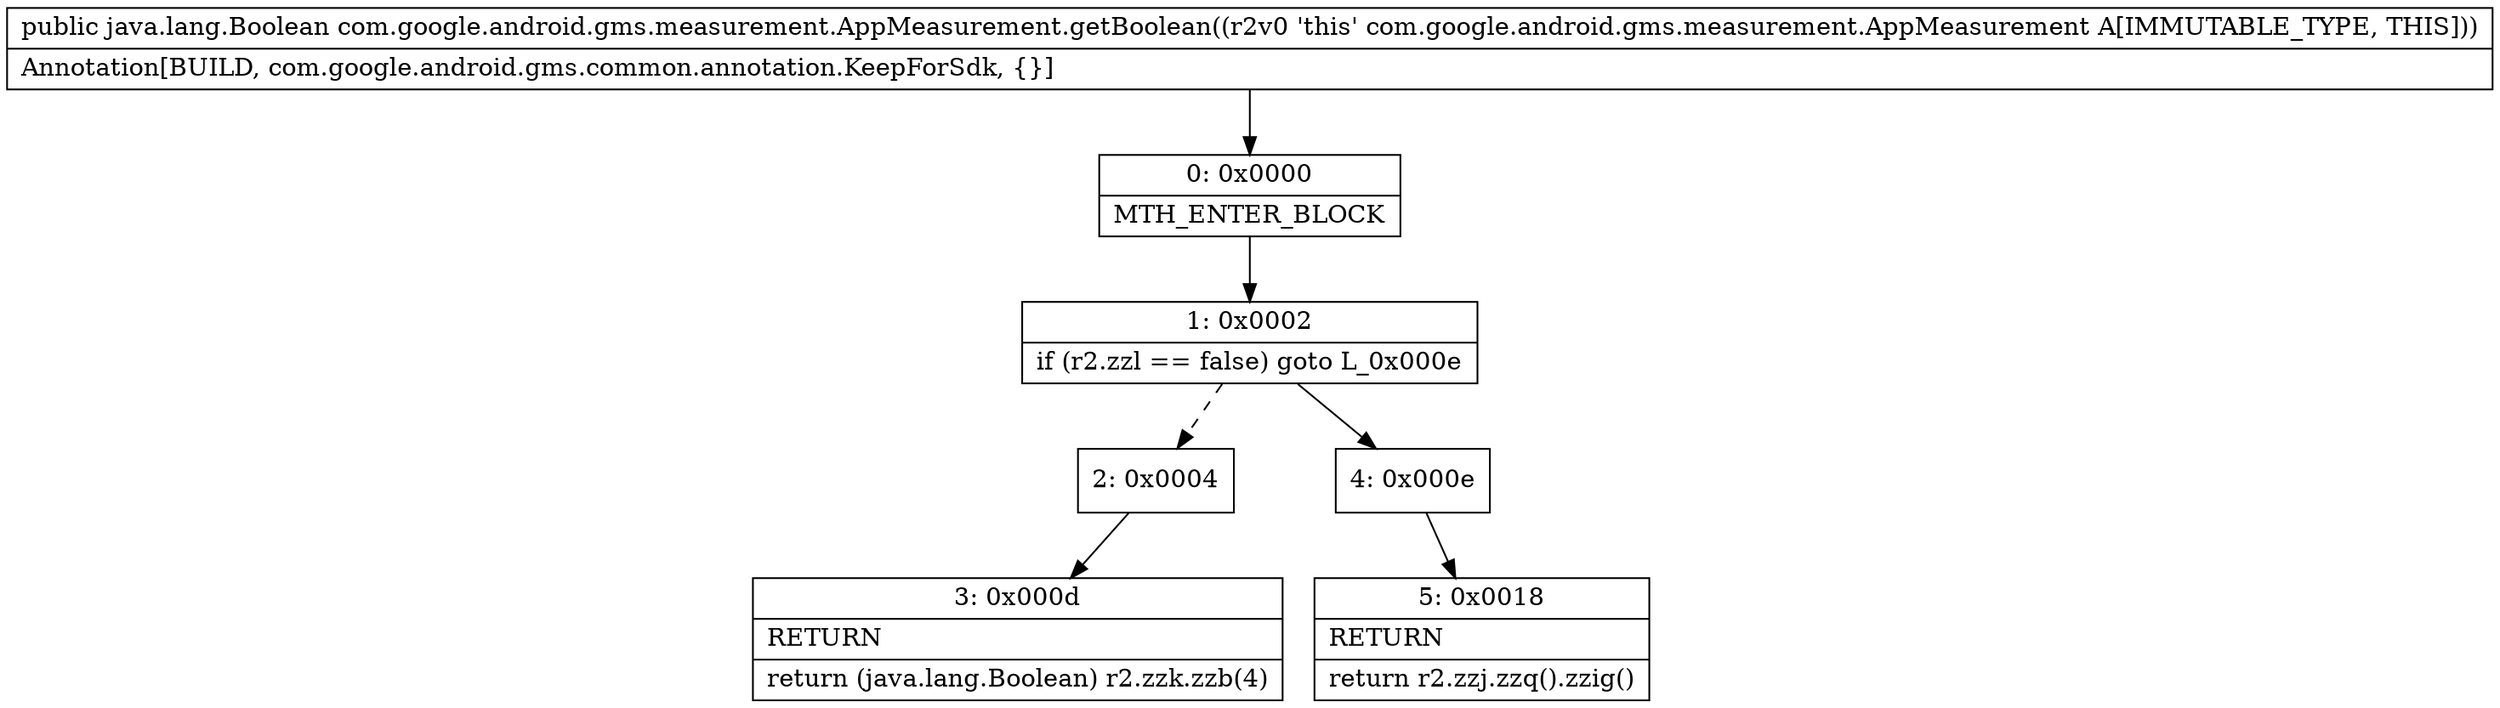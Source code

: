 digraph "CFG forcom.google.android.gms.measurement.AppMeasurement.getBoolean()Ljava\/lang\/Boolean;" {
Node_0 [shape=record,label="{0\:\ 0x0000|MTH_ENTER_BLOCK\l}"];
Node_1 [shape=record,label="{1\:\ 0x0002|if (r2.zzl == false) goto L_0x000e\l}"];
Node_2 [shape=record,label="{2\:\ 0x0004}"];
Node_3 [shape=record,label="{3\:\ 0x000d|RETURN\l|return (java.lang.Boolean) r2.zzk.zzb(4)\l}"];
Node_4 [shape=record,label="{4\:\ 0x000e}"];
Node_5 [shape=record,label="{5\:\ 0x0018|RETURN\l|return r2.zzj.zzq().zzig()\l}"];
MethodNode[shape=record,label="{public java.lang.Boolean com.google.android.gms.measurement.AppMeasurement.getBoolean((r2v0 'this' com.google.android.gms.measurement.AppMeasurement A[IMMUTABLE_TYPE, THIS]))  | Annotation[BUILD, com.google.android.gms.common.annotation.KeepForSdk, \{\}]\l}"];
MethodNode -> Node_0;
Node_0 -> Node_1;
Node_1 -> Node_2[style=dashed];
Node_1 -> Node_4;
Node_2 -> Node_3;
Node_4 -> Node_5;
}

